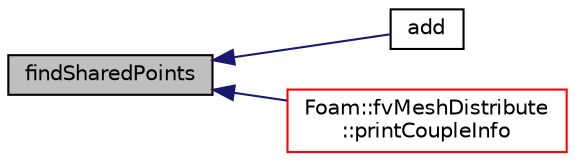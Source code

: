 digraph "findSharedPoints"
{
  bgcolor="transparent";
  edge [fontname="Helvetica",fontsize="10",labelfontname="Helvetica",labelfontsize="10"];
  node [fontname="Helvetica",fontsize="10",shape=record];
  rankdir="LR";
  Node1 [label="findSharedPoints",height=0.2,width=0.4,color="black", fillcolor="grey75", style="filled", fontcolor="black"];
  Node1 -> Node2 [dir="back",color="midnightblue",fontsize="10",style="solid",fontname="Helvetica"];
  Node2 [label="add",height=0.2,width=0.4,color="black",URL="$a01922.html#a42c72a8d279c201ea1f49824e6fc340a",tooltip="Inplace add mesh to polyMesh. Returns map construct. "];
  Node1 -> Node3 [dir="back",color="midnightblue",fontsize="10",style="solid",fontname="Helvetica"];
  Node3 [label="Foam::fvMeshDistribute\l::printCoupleInfo",height=0.2,width=0.4,color="red",URL="$a00880.html#a0b2e9e5ba94679bbc5d807ecf02687e2",tooltip="Print some info on coupling data. "];
}
